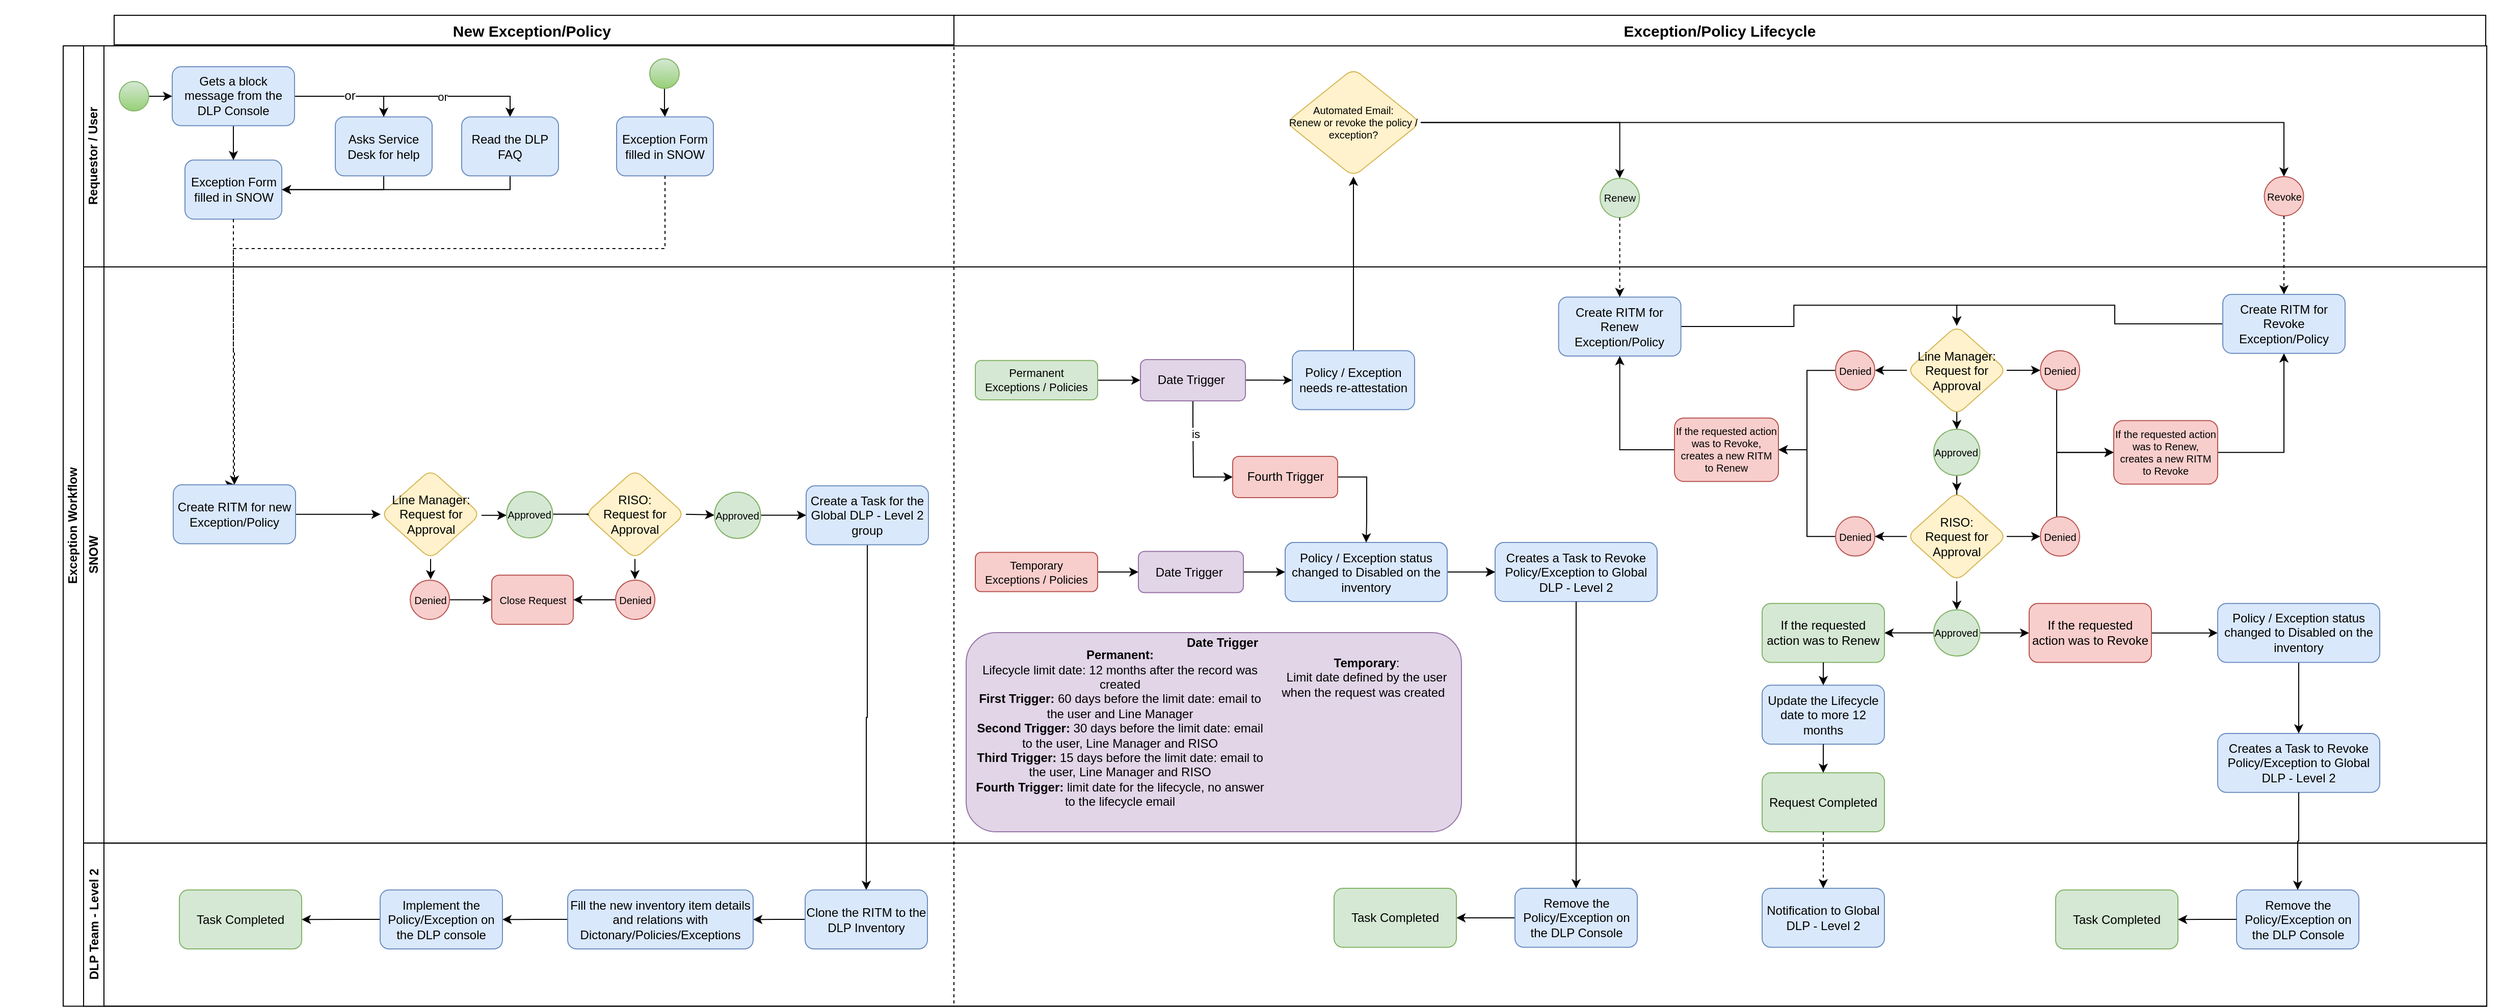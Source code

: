 <mxfile version="14.5.8" type="github">
  <diagram id="prtHgNgQTEPvFCAcTncT" name="Page-1">
    <mxGraphModel dx="2480" dy="1714" grid="0" gridSize="10" guides="1" tooltips="1" connect="1" arrows="1" fold="1" page="0" pageScale="1" pageWidth="827" pageHeight="1169" background="#ffffff" math="0" shadow="0">
      <root>
        <mxCell id="0" />
        <mxCell id="1" parent="0" />
        <mxCell id="IFuyZPGNjVIuvtVVakYO-32" value="" style="group" parent="1" vertex="1" connectable="0">
          <mxGeometry x="90" y="-36" width="2452" height="898.129" as="geometry" />
        </mxCell>
        <mxCell id="IFuyZPGNjVIuvtVVakYO-29" value="" style="group" parent="IFuyZPGNjVIuvtVVakYO-32" vertex="1" connectable="0">
          <mxGeometry x="64" y="24" width="2388" height="874.129" as="geometry" />
        </mxCell>
        <mxCell id="dNxyNK7c78bLwvsdeMH5-19" value="Exception Workflow" style="swimlane;html=1;childLayout=stackLayout;resizeParent=1;resizeParentMax=0;horizontal=0;startSize=20;horizontalStack=0;" parent="IFuyZPGNjVIuvtVVakYO-29" vertex="1">
          <mxGeometry x="-2" y="20.996" width="2378" height="942.772" as="geometry" />
        </mxCell>
        <mxCell id="odL_kuYQyDZu3IrtF_Gq-5" style="edgeStyle=orthogonalEdgeStyle;rounded=0;orthogonalLoop=1;jettySize=auto;html=1;entryX=0.5;entryY=0;entryDx=0;entryDy=0;" edge="1" parent="dNxyNK7c78bLwvsdeMH5-19" source="IFuyZPGNjVIuvtVVakYO-25" target="IFuyZPGNjVIuvtVVakYO-23">
          <mxGeometry relative="1" as="geometry">
            <mxPoint x="788" y="450.2" as="targetPoint" />
          </mxGeometry>
        </mxCell>
        <mxCell id="dNxyNK7c78bLwvsdeMH5-20" value="Requestor / User" style="swimlane;html=1;startSize=20;horizontal=0;" parent="dNxyNK7c78bLwvsdeMH5-19" vertex="1">
          <mxGeometry x="20" width="2358" height="217" as="geometry" />
        </mxCell>
        <mxCell id="dNxyNK7c78bLwvsdeMH5-24" value="Exception Form filled in SNOW" style="rounded=1;whiteSpace=wrap;html=1;fontFamily=Helvetica;fontSize=12;align=center;fillColor=#dae8fc;strokeColor=#6c8ebf;" parent="dNxyNK7c78bLwvsdeMH5-20" vertex="1">
          <mxGeometry x="99.5" y="112.191" width="95" height="57.903" as="geometry" />
        </mxCell>
        <mxCell id="odL_kuYQyDZu3IrtF_Gq-37" style="edgeStyle=orthogonalEdgeStyle;rounded=0;orthogonalLoop=1;jettySize=auto;html=1;entryX=0.5;entryY=0;entryDx=0;entryDy=0;" edge="1" parent="dNxyNK7c78bLwvsdeMH5-20" source="IFuyZPGNjVIuvtVVakYO-40" target="IFuyZPGNjVIuvtVVakYO-42">
          <mxGeometry relative="1" as="geometry" />
        </mxCell>
        <mxCell id="odL_kuYQyDZu3IrtF_Gq-38" style="edgeStyle=orthogonalEdgeStyle;rounded=0;orthogonalLoop=1;jettySize=auto;html=1;entryX=0.5;entryY=0;entryDx=0;entryDy=0;" edge="1" parent="dNxyNK7c78bLwvsdeMH5-20" source="IFuyZPGNjVIuvtVVakYO-40" target="IFuyZPGNjVIuvtVVakYO-43">
          <mxGeometry relative="1" as="geometry" />
        </mxCell>
        <mxCell id="IFuyZPGNjVIuvtVVakYO-40" value="Automated Email:&lt;br&gt;Renew or revoke the policy / exception?" style="rhombus;&#xa;rounded=1;whiteSpace=wrap;html=1;fontSize=10;fillColor=#fff2cc;strokeColor=#d6b656;rounded=1;" parent="dNxyNK7c78bLwvsdeMH5-20" vertex="1">
          <mxGeometry x="1180" y="22.196" width="132" height="106.156" as="geometry" />
        </mxCell>
        <mxCell id="IFuyZPGNjVIuvtVVakYO-42" value="Renew" style="ellipse;whiteSpace=wrap;html=1;aspect=fixed;rounded=1;fontSize=10;fillColor=#d5e8d4;strokeColor=#82b366;" parent="dNxyNK7c78bLwvsdeMH5-20" vertex="1">
          <mxGeometry x="1488" y="130.003" width="38.602" height="38.602" as="geometry" />
        </mxCell>
        <mxCell id="IFuyZPGNjVIuvtVVakYO-43" value="Revoke" style="ellipse;whiteSpace=wrap;html=1;aspect=fixed;rounded=1;fontSize=10;fillColor=#f8cecc;strokeColor=#b85450;" parent="dNxyNK7c78bLwvsdeMH5-20" vertex="1">
          <mxGeometry x="2139.7" y="128.353" width="38.602" height="38.602" as="geometry" />
        </mxCell>
        <mxCell id="IFuyZPGNjVIuvtVVakYO-157" style="edgeStyle=orthogonalEdgeStyle;rounded=0;orthogonalLoop=1;jettySize=auto;html=1;entryX=0.5;entryY=0;entryDx=0;entryDy=0;fontSize=10;" parent="dNxyNK7c78bLwvsdeMH5-20" source="IFuyZPGNjVIuvtVVakYO-155" target="dNxyNK7c78bLwvsdeMH5-24" edge="1">
          <mxGeometry relative="1" as="geometry" />
        </mxCell>
        <mxCell id="IFuyZPGNjVIuvtVVakYO-158" value="&lt;font style=&quot;font-size: 12px&quot;&gt;or&lt;/font&gt;" style="edgeStyle=orthogonalEdgeStyle;rounded=0;orthogonalLoop=1;jettySize=auto;html=1;entryX=0.5;entryY=0;entryDx=0;entryDy=0;fontSize=10;" parent="dNxyNK7c78bLwvsdeMH5-20" source="IFuyZPGNjVIuvtVVakYO-155" target="IFuyZPGNjVIuvtVVakYO-156" edge="1">
          <mxGeometry relative="1" as="geometry" />
        </mxCell>
        <mxCell id="IFuyZPGNjVIuvtVVakYO-155" value="&lt;font style=&quot;font-size: 12px&quot;&gt;Gets a block message from the DLP Console&lt;/font&gt;" style="rounded=1;whiteSpace=wrap;html=1;fontSize=10;fillColor=#dae8fc;strokeColor=#6c8ebf;" parent="dNxyNK7c78bLwvsdeMH5-20" vertex="1">
          <mxGeometry x="87" y="20.511" width="120" height="57.903" as="geometry" />
        </mxCell>
        <mxCell id="IFuyZPGNjVIuvtVVakYO-159" style="edgeStyle=orthogonalEdgeStyle;rounded=0;orthogonalLoop=1;jettySize=auto;html=1;entryX=1;entryY=0.5;entryDx=0;entryDy=0;fontSize=10;" parent="dNxyNK7c78bLwvsdeMH5-20" source="IFuyZPGNjVIuvtVVakYO-156" target="dNxyNK7c78bLwvsdeMH5-24" edge="1">
          <mxGeometry relative="1" as="geometry">
            <Array as="points">
              <mxPoint x="295" y="141.143" />
            </Array>
          </mxGeometry>
        </mxCell>
        <mxCell id="odL_kuYQyDZu3IrtF_Gq-21" style="edgeStyle=orthogonalEdgeStyle;rounded=0;orthogonalLoop=1;jettySize=auto;html=1;entryX=0.5;entryY=0;entryDx=0;entryDy=0;" edge="1" parent="dNxyNK7c78bLwvsdeMH5-20" source="IFuyZPGNjVIuvtVVakYO-156" target="odL_kuYQyDZu3IrtF_Gq-16">
          <mxGeometry relative="1" as="geometry">
            <Array as="points">
              <mxPoint x="295" y="49.463" />
              <mxPoint x="419" y="49.463" />
            </Array>
          </mxGeometry>
        </mxCell>
        <mxCell id="odL_kuYQyDZu3IrtF_Gq-22" value="or" style="edgeLabel;html=1;align=center;verticalAlign=middle;resizable=0;points=[];" vertex="1" connectable="0" parent="odL_kuYQyDZu3IrtF_Gq-21">
          <mxGeometry x="-0.264" y="-2" relative="1" as="geometry">
            <mxPoint x="17.28" y="-2" as="offset" />
          </mxGeometry>
        </mxCell>
        <mxCell id="IFuyZPGNjVIuvtVVakYO-156" value="Asks Service Desk for help" style="rounded=1;whiteSpace=wrap;html=1;fontFamily=Helvetica;fontSize=12;align=center;fillColor=#dae8fc;strokeColor=#6c8ebf;" parent="dNxyNK7c78bLwvsdeMH5-20" vertex="1">
          <mxGeometry x="247" y="69.729" width="95" height="57.903" as="geometry" />
        </mxCell>
        <mxCell id="IFuyZPGNjVIuvtVVakYO-162" style="edgeStyle=orthogonalEdgeStyle;rounded=0;orthogonalLoop=1;jettySize=auto;html=1;entryX=0;entryY=0.5;entryDx=0;entryDy=0;fontSize=10;" parent="dNxyNK7c78bLwvsdeMH5-20" source="IFuyZPGNjVIuvtVVakYO-161" target="IFuyZPGNjVIuvtVVakYO-155" edge="1">
          <mxGeometry relative="1" as="geometry" />
        </mxCell>
        <mxCell id="IFuyZPGNjVIuvtVVakYO-161" value="" style="ellipse;whiteSpace=wrap;html=1;aspect=fixed;rounded=1;fontSize=10;fillColor=#d5e8d4;strokeColor=#82b366;gradientColor=#97d077;" parent="dNxyNK7c78bLwvsdeMH5-20" vertex="1">
          <mxGeometry x="35" y="34.987" width="28.952" height="28.952" as="geometry" />
        </mxCell>
        <mxCell id="IFuyZPGNjVIuvtVVakYO-165" style="edgeStyle=orthogonalEdgeStyle;rounded=0;orthogonalLoop=1;jettySize=auto;html=1;entryX=0.5;entryY=0;entryDx=0;entryDy=0;fontSize=10;" parent="dNxyNK7c78bLwvsdeMH5-20" source="IFuyZPGNjVIuvtVVakYO-163" target="IFuyZPGNjVIuvtVVakYO-164" edge="1">
          <mxGeometry relative="1" as="geometry" />
        </mxCell>
        <mxCell id="IFuyZPGNjVIuvtVVakYO-163" value="" style="ellipse;whiteSpace=wrap;html=1;aspect=fixed;rounded=1;fontSize=10;fillColor=#d5e8d4;strokeColor=#82b366;gradientColor=#97d077;" parent="dNxyNK7c78bLwvsdeMH5-20" vertex="1">
          <mxGeometry x="555.5" y="12.79" width="28.952" height="28.952" as="geometry" />
        </mxCell>
        <mxCell id="IFuyZPGNjVIuvtVVakYO-164" value="Exception Form filled in SNOW" style="rounded=1;whiteSpace=wrap;html=1;fontFamily=Helvetica;fontSize=12;align=center;fillColor=#dae8fc;strokeColor=#6c8ebf;" parent="dNxyNK7c78bLwvsdeMH5-20" vertex="1">
          <mxGeometry x="523" y="69.729" width="95" height="57.903" as="geometry" />
        </mxCell>
        <mxCell id="odL_kuYQyDZu3IrtF_Gq-23" style="edgeStyle=orthogonalEdgeStyle;rounded=0;orthogonalLoop=1;jettySize=auto;html=1;entryX=1;entryY=0.5;entryDx=0;entryDy=0;" edge="1" parent="dNxyNK7c78bLwvsdeMH5-20" source="odL_kuYQyDZu3IrtF_Gq-16" target="dNxyNK7c78bLwvsdeMH5-24">
          <mxGeometry relative="1" as="geometry">
            <Array as="points">
              <mxPoint x="419" y="141.143" />
            </Array>
          </mxGeometry>
        </mxCell>
        <mxCell id="odL_kuYQyDZu3IrtF_Gq-16" value="Read the DLP FAQ" style="rounded=1;whiteSpace=wrap;html=1;fontFamily=Helvetica;fontSize=12;align=center;fillColor=#dae8fc;strokeColor=#6c8ebf;" vertex="1" parent="dNxyNK7c78bLwvsdeMH5-20">
          <mxGeometry x="371" y="69.729" width="95" height="57.903" as="geometry" />
        </mxCell>
        <mxCell id="odL_kuYQyDZu3IrtF_Gq-7" style="edgeStyle=orthogonalEdgeStyle;rounded=0;orthogonalLoop=1;jettySize=auto;html=1;entryX=0.5;entryY=0;entryDx=0;entryDy=0;dashed=1;" edge="1" parent="dNxyNK7c78bLwvsdeMH5-19" source="dNxyNK7c78bLwvsdeMH5-24" target="odL_kuYQyDZu3IrtF_Gq-6">
          <mxGeometry relative="1" as="geometry" />
        </mxCell>
        <mxCell id="odL_kuYQyDZu3IrtF_Gq-24" style="edgeStyle=orthogonalEdgeStyle;rounded=0;orthogonalLoop=1;jettySize=auto;html=1;entryX=0.5;entryY=0;entryDx=0;entryDy=0;dashed=1;" edge="1" parent="dNxyNK7c78bLwvsdeMH5-19" source="IFuyZPGNjVIuvtVVakYO-164" target="odL_kuYQyDZu3IrtF_Gq-6">
          <mxGeometry relative="1" as="geometry">
            <Array as="points">
              <mxPoint x="591" y="199" />
              <mxPoint x="167" y="199" />
              <mxPoint x="167" y="431" />
            </Array>
          </mxGeometry>
        </mxCell>
        <mxCell id="odL_kuYQyDZu3IrtF_Gq-36" style="edgeStyle=orthogonalEdgeStyle;rounded=0;orthogonalLoop=1;jettySize=auto;html=1;" edge="1" parent="dNxyNK7c78bLwvsdeMH5-19" source="IFuyZPGNjVIuvtVVakYO-37" target="IFuyZPGNjVIuvtVVakYO-40">
          <mxGeometry relative="1" as="geometry">
            <mxPoint x="1266" y="138.003" as="targetPoint" />
          </mxGeometry>
        </mxCell>
        <mxCell id="odL_kuYQyDZu3IrtF_Gq-81" style="edgeStyle=orthogonalEdgeStyle;rounded=0;orthogonalLoop=1;jettySize=auto;html=1;entryX=0.5;entryY=0;entryDx=0;entryDy=0;dashed=1;" edge="1" parent="dNxyNK7c78bLwvsdeMH5-19" source="IFuyZPGNjVIuvtVVakYO-43" target="odL_kuYQyDZu3IrtF_Gq-67">
          <mxGeometry relative="1" as="geometry" />
        </mxCell>
        <mxCell id="dNxyNK7c78bLwvsdeMH5-21" value="SNOW" style="swimlane;html=1;startSize=20;horizontal=0;" parent="dNxyNK7c78bLwvsdeMH5-19" vertex="1">
          <mxGeometry x="20" y="217" width="2358" height="565.64" as="geometry" />
        </mxCell>
        <mxCell id="IFuyZPGNjVIuvtVVakYO-18" style="edgeStyle=orthogonalEdgeStyle;rounded=0;orthogonalLoop=1;jettySize=auto;html=1;entryX=0;entryY=0.5;entryDx=0;entryDy=0;fontSize=10;" parent="dNxyNK7c78bLwvsdeMH5-21" target="IFuyZPGNjVIuvtVVakYO-5" edge="1">
          <mxGeometry relative="1" as="geometry">
            <mxPoint x="390.437" y="243.865" as="sourcePoint" />
          </mxGeometry>
        </mxCell>
        <mxCell id="odL_kuYQyDZu3IrtF_Gq-11" style="edgeStyle=orthogonalEdgeStyle;rounded=0;orthogonalLoop=1;jettySize=auto;html=1;entryX=0.5;entryY=0;entryDx=0;entryDy=0;" edge="1" parent="dNxyNK7c78bLwvsdeMH5-21" source="IFuyZPGNjVIuvtVVakYO-2" target="IFuyZPGNjVIuvtVVakYO-11">
          <mxGeometry relative="1" as="geometry" />
        </mxCell>
        <mxCell id="IFuyZPGNjVIuvtVVakYO-2" value="&lt;font style=&quot;font-size: 12px&quot;&gt;Line Manager:&lt;br&gt;Request for Approval&lt;/font&gt;" style="rhombus;rounded=1;whiteSpace=wrap;html=1;fontFamily=Helvetica;fontSize=12;align=center;fillColor=#fff2cc;strokeColor=#d6b656;" parent="dNxyNK7c78bLwvsdeMH5-21" vertex="1">
          <mxGeometry x="291.5" y="198.933" width="98" height="87.82" as="geometry" />
        </mxCell>
        <mxCell id="IFuyZPGNjVIuvtVVakYO-13" style="edgeStyle=orthogonalEdgeStyle;rounded=0;orthogonalLoop=1;jettySize=auto;html=1;entryX=0;entryY=0.5;entryDx=0;entryDy=0;fontSize=10;" parent="dNxyNK7c78bLwvsdeMH5-21" source="IFuyZPGNjVIuvtVVakYO-5" edge="1">
          <mxGeometry relative="1" as="geometry">
            <mxPoint x="493" y="242.843" as="targetPoint" />
            <Array as="points">
              <mxPoint x="518" y="243.808" />
            </Array>
          </mxGeometry>
        </mxCell>
        <mxCell id="IFuyZPGNjVIuvtVVakYO-5" value="Approved" style="ellipse;whiteSpace=wrap;html=1;aspect=fixed;fillColor=#d5e8d4;strokeColor=#82b366;fontSize=10;" parent="dNxyNK7c78bLwvsdeMH5-21" vertex="1">
          <mxGeometry x="415" y="220.646" width="45.358" height="45.358" as="geometry" />
        </mxCell>
        <mxCell id="odL_kuYQyDZu3IrtF_Gq-12" style="edgeStyle=orthogonalEdgeStyle;rounded=0;orthogonalLoop=1;jettySize=auto;html=1;entryX=0;entryY=0.5;entryDx=0;entryDy=0;" edge="1" parent="dNxyNK7c78bLwvsdeMH5-21" source="IFuyZPGNjVIuvtVVakYO-11" target="IFuyZPGNjVIuvtVVakYO-20">
          <mxGeometry relative="1" as="geometry" />
        </mxCell>
        <mxCell id="IFuyZPGNjVIuvtVVakYO-11" value="Denied" style="ellipse;whiteSpace=wrap;html=1;aspect=fixed;rounded=1;fontSize=10;fillColor=#f8cecc;strokeColor=#b85450;" parent="dNxyNK7c78bLwvsdeMH5-21" vertex="1">
          <mxGeometry x="320.5" y="307.502" width="38.602" height="38.602" as="geometry" />
        </mxCell>
        <mxCell id="IFuyZPGNjVIuvtVVakYO-20" value="Close Request" style="rounded=1;whiteSpace=wrap;html=1;fontSize=10;fillColor=#f8cecc;strokeColor=#b85450;" parent="dNxyNK7c78bLwvsdeMH5-21" vertex="1">
          <mxGeometry x="400.5" y="302.676" width="80" height="48.253" as="geometry" />
        </mxCell>
        <mxCell id="IFuyZPGNjVIuvtVVakYO-25" value="Create a Task for the Global DLP - Level 2 group" style="rounded=1;whiteSpace=wrap;html=1;fontSize=12;fillColor=#dae8fc;strokeColor=#6c8ebf;" parent="dNxyNK7c78bLwvsdeMH5-21" vertex="1">
          <mxGeometry x="709" y="214.856" width="120" height="57.903" as="geometry" />
        </mxCell>
        <mxCell id="odL_kuYQyDZu3IrtF_Gq-40" style="edgeStyle=orthogonalEdgeStyle;rounded=0;orthogonalLoop=1;jettySize=auto;html=1;entryX=0;entryY=0.5;entryDx=0;entryDy=0;" edge="1" parent="dNxyNK7c78bLwvsdeMH5-21" source="IFuyZPGNjVIuvtVVakYO-33" target="odL_kuYQyDZu3IrtF_Gq-39">
          <mxGeometry relative="1" as="geometry" />
        </mxCell>
        <mxCell id="IFuyZPGNjVIuvtVVakYO-33" value="Temporary &lt;br&gt;Exceptions / Policies" style="rounded=1;whiteSpace=wrap;html=1;fontSize=11;fillColor=#f8cecc;strokeColor=#b85450;" parent="dNxyNK7c78bLwvsdeMH5-21" vertex="1">
          <mxGeometry x="875" y="280.215" width="120" height="38.602" as="geometry" />
        </mxCell>
        <mxCell id="odL_kuYQyDZu3IrtF_Gq-34" style="edgeStyle=orthogonalEdgeStyle;rounded=0;orthogonalLoop=1;jettySize=auto;html=1;entryX=0;entryY=0.5;entryDx=0;entryDy=0;" edge="1" parent="dNxyNK7c78bLwvsdeMH5-21" source="IFuyZPGNjVIuvtVVakYO-34" target="odL_kuYQyDZu3IrtF_Gq-33">
          <mxGeometry relative="1" as="geometry" />
        </mxCell>
        <mxCell id="IFuyZPGNjVIuvtVVakYO-34" value="Permanent &lt;br&gt;Exceptions / Policies" style="rounded=1;whiteSpace=wrap;html=1;fontSize=11;fillColor=#d5e8d4;strokeColor=#82b366;" parent="dNxyNK7c78bLwvsdeMH5-21" vertex="1">
          <mxGeometry x="875" y="91.912" width="120" height="38.602" as="geometry" />
        </mxCell>
        <mxCell id="IFuyZPGNjVIuvtVVakYO-37" value="&lt;font style=&quot;font-size: 12px&quot;&gt;Policy / Exception needs re-attestation&lt;/font&gt;" style="rounded=1;whiteSpace=wrap;html=1;fontSize=10;fillColor=#dae8fc;strokeColor=#6c8ebf;" parent="dNxyNK7c78bLwvsdeMH5-21" vertex="1">
          <mxGeometry x="1186" y="82.261" width="120" height="57.903" as="geometry" />
        </mxCell>
        <mxCell id="IFuyZPGNjVIuvtVVakYO-51" value="Creates a Task to Revoke Policy/Exception to Global DLP - Level 2" style="rounded=1;whiteSpace=wrap;html=1;fontSize=12;fillColor=#dae8fc;strokeColor=#6c8ebf;" parent="dNxyNK7c78bLwvsdeMH5-21" vertex="1">
          <mxGeometry x="1385" y="270.565" width="159" height="57.903" as="geometry" />
        </mxCell>
        <mxCell id="odL_kuYQyDZu3IrtF_Gq-3" style="edgeStyle=orthogonalEdgeStyle;rounded=0;orthogonalLoop=1;jettySize=auto;html=1;" edge="1" parent="dNxyNK7c78bLwvsdeMH5-21" target="IFuyZPGNjVIuvtVVakYO-88">
          <mxGeometry relative="1" as="geometry">
            <mxPoint x="591.0" y="242.843" as="sourcePoint" />
          </mxGeometry>
        </mxCell>
        <mxCell id="odL_kuYQyDZu3IrtF_Gq-13" style="edgeStyle=orthogonalEdgeStyle;rounded=0;orthogonalLoop=1;jettySize=auto;html=1;entryX=0.5;entryY=0;entryDx=0;entryDy=0;" edge="1" parent="dNxyNK7c78bLwvsdeMH5-21" source="IFuyZPGNjVIuvtVVakYO-82" target="IFuyZPGNjVIuvtVVakYO-85">
          <mxGeometry relative="1" as="geometry" />
        </mxCell>
        <mxCell id="IFuyZPGNjVIuvtVVakYO-82" value="RISO:&lt;br&gt;Request for Approval" style="rhombus;rounded=1;whiteSpace=wrap;html=1;fontFamily=Helvetica;fontSize=12;align=center;fillColor=#fff2cc;strokeColor=#d6b656;" parent="dNxyNK7c78bLwvsdeMH5-21" vertex="1">
          <mxGeometry x="492" y="198.933" width="98" height="87.82" as="geometry" />
        </mxCell>
        <mxCell id="odL_kuYQyDZu3IrtF_Gq-10" style="edgeStyle=orthogonalEdgeStyle;rounded=0;orthogonalLoop=1;jettySize=auto;html=1;entryX=1;entryY=0.5;entryDx=0;entryDy=0;" edge="1" parent="dNxyNK7c78bLwvsdeMH5-21" source="IFuyZPGNjVIuvtVVakYO-85" target="IFuyZPGNjVIuvtVVakYO-20">
          <mxGeometry relative="1" as="geometry" />
        </mxCell>
        <mxCell id="IFuyZPGNjVIuvtVVakYO-85" value="Denied" style="ellipse;whiteSpace=wrap;html=1;aspect=fixed;rounded=1;fontSize=10;fillColor=#f8cecc;strokeColor=#b85450;" parent="dNxyNK7c78bLwvsdeMH5-21" vertex="1">
          <mxGeometry x="522" y="307.502" width="38.602" height="38.602" as="geometry" />
        </mxCell>
        <mxCell id="odL_kuYQyDZu3IrtF_Gq-4" style="edgeStyle=orthogonalEdgeStyle;rounded=0;orthogonalLoop=1;jettySize=auto;html=1;entryX=0;entryY=0.5;entryDx=0;entryDy=0;" edge="1" parent="dNxyNK7c78bLwvsdeMH5-21" source="IFuyZPGNjVIuvtVVakYO-88" target="IFuyZPGNjVIuvtVVakYO-25">
          <mxGeometry relative="1" as="geometry" />
        </mxCell>
        <mxCell id="IFuyZPGNjVIuvtVVakYO-88" value="Approved" style="ellipse;whiteSpace=wrap;html=1;aspect=fixed;fillColor=#d5e8d4;strokeColor=#82b366;fontSize=10;" parent="dNxyNK7c78bLwvsdeMH5-21" vertex="1">
          <mxGeometry x="619" y="221.129" width="45.358" height="45.358" as="geometry" />
        </mxCell>
        <mxCell id="odL_kuYQyDZu3IrtF_Gq-14" style="edgeStyle=orthogonalEdgeStyle;rounded=0;orthogonalLoop=1;jettySize=auto;html=1;entryX=0;entryY=0.5;entryDx=0;entryDy=0;" edge="1" parent="dNxyNK7c78bLwvsdeMH5-21" source="odL_kuYQyDZu3IrtF_Gq-6" target="IFuyZPGNjVIuvtVVakYO-2">
          <mxGeometry relative="1" as="geometry" />
        </mxCell>
        <mxCell id="odL_kuYQyDZu3IrtF_Gq-6" value="Create RITM for new Exception/Policy" style="rounded=1;whiteSpace=wrap;html=1;fontSize=12;fillColor=#dae8fc;strokeColor=#6c8ebf;" vertex="1" parent="dNxyNK7c78bLwvsdeMH5-21">
          <mxGeometry x="88" y="213.891" width="120" height="57.903" as="geometry" />
        </mxCell>
        <mxCell id="odL_kuYQyDZu3IrtF_Gq-35" style="edgeStyle=orthogonalEdgeStyle;rounded=0;orthogonalLoop=1;jettySize=auto;html=1;entryX=0;entryY=0.5;entryDx=0;entryDy=0;" edge="1" parent="dNxyNK7c78bLwvsdeMH5-21" source="odL_kuYQyDZu3IrtF_Gq-33" target="IFuyZPGNjVIuvtVVakYO-37">
          <mxGeometry relative="1" as="geometry" />
        </mxCell>
        <mxCell id="odL_kuYQyDZu3IrtF_Gq-191" style="edgeStyle=orthogonalEdgeStyle;rounded=0;orthogonalLoop=1;jettySize=auto;html=1;entryX=0;entryY=0.5;entryDx=0;entryDy=0;" edge="1" parent="dNxyNK7c78bLwvsdeMH5-21" source="odL_kuYQyDZu3IrtF_Gq-33" target="odL_kuYQyDZu3IrtF_Gq-190">
          <mxGeometry relative="1" as="geometry">
            <Array as="points">
              <mxPoint x="1089" y="155" />
              <mxPoint x="1089" y="198" />
            </Array>
          </mxGeometry>
        </mxCell>
        <mxCell id="odL_kuYQyDZu3IrtF_Gq-192" value="is" style="edgeLabel;html=1;align=center;verticalAlign=middle;resizable=0;points=[];" vertex="1" connectable="0" parent="odL_kuYQyDZu3IrtF_Gq-191">
          <mxGeometry x="-0.429" y="2" relative="1" as="geometry">
            <mxPoint as="offset" />
          </mxGeometry>
        </mxCell>
        <mxCell id="odL_kuYQyDZu3IrtF_Gq-33" value="Date Trigger&amp;nbsp;" style="rounded=1;whiteSpace=wrap;html=1;fontSize=12;fillColor=#e1d5e7;strokeColor=#9673a6;" vertex="1" parent="dNxyNK7c78bLwvsdeMH5-21">
          <mxGeometry x="1037" y="90.947" width="103" height="40.532" as="geometry" />
        </mxCell>
        <mxCell id="odL_kuYQyDZu3IrtF_Gq-46" style="edgeStyle=orthogonalEdgeStyle;rounded=0;orthogonalLoop=1;jettySize=auto;html=1;" edge="1" parent="dNxyNK7c78bLwvsdeMH5-21" source="odL_kuYQyDZu3IrtF_Gq-39" target="odL_kuYQyDZu3IrtF_Gq-42">
          <mxGeometry relative="1" as="geometry" />
        </mxCell>
        <mxCell id="odL_kuYQyDZu3IrtF_Gq-39" value="Date Trigger&amp;nbsp;" style="rounded=1;whiteSpace=wrap;html=1;fontSize=12;fillColor=#e1d5e7;strokeColor=#9673a6;" vertex="1" parent="dNxyNK7c78bLwvsdeMH5-21">
          <mxGeometry x="1035" y="279.25" width="103" height="40.532" as="geometry" />
        </mxCell>
        <mxCell id="odL_kuYQyDZu3IrtF_Gq-47" style="edgeStyle=orthogonalEdgeStyle;rounded=0;orthogonalLoop=1;jettySize=auto;html=1;" edge="1" parent="dNxyNK7c78bLwvsdeMH5-21" source="odL_kuYQyDZu3IrtF_Gq-42" target="IFuyZPGNjVIuvtVVakYO-51">
          <mxGeometry relative="1" as="geometry" />
        </mxCell>
        <mxCell id="odL_kuYQyDZu3IrtF_Gq-42" value="Policy / Exception status changed to Disabled on the inventory" style="rounded=1;whiteSpace=wrap;html=1;fontSize=12;fillColor=#dae8fc;strokeColor=#6c8ebf;" vertex="1" parent="dNxyNK7c78bLwvsdeMH5-21">
          <mxGeometry x="1179" y="270.565" width="159" height="57.903" as="geometry" />
        </mxCell>
        <mxCell id="odL_kuYQyDZu3IrtF_Gq-132" style="edgeStyle=orthogonalEdgeStyle;rounded=0;orthogonalLoop=1;jettySize=auto;html=1;entryX=0.5;entryY=0;entryDx=0;entryDy=0;" edge="1" parent="dNxyNK7c78bLwvsdeMH5-21" source="odL_kuYQyDZu3IrtF_Gq-54" target="odL_kuYQyDZu3IrtF_Gq-56">
          <mxGeometry relative="1" as="geometry" />
        </mxCell>
        <mxCell id="odL_kuYQyDZu3IrtF_Gq-136" style="edgeStyle=orthogonalEdgeStyle;rounded=0;orthogonalLoop=1;jettySize=auto;html=1;entryX=1;entryY=0.5;entryDx=0;entryDy=0;" edge="1" parent="dNxyNK7c78bLwvsdeMH5-21" source="odL_kuYQyDZu3IrtF_Gq-54" target="odL_kuYQyDZu3IrtF_Gq-64">
          <mxGeometry relative="1" as="geometry" />
        </mxCell>
        <mxCell id="odL_kuYQyDZu3IrtF_Gq-140" style="edgeStyle=orthogonalEdgeStyle;rounded=0;orthogonalLoop=1;jettySize=auto;html=1;entryX=0;entryY=0.5;entryDx=0;entryDy=0;" edge="1" parent="dNxyNK7c78bLwvsdeMH5-21" source="odL_kuYQyDZu3IrtF_Gq-54" target="odL_kuYQyDZu3IrtF_Gq-139">
          <mxGeometry relative="1" as="geometry" />
        </mxCell>
        <mxCell id="odL_kuYQyDZu3IrtF_Gq-54" value="&lt;font style=&quot;font-size: 12px&quot;&gt;Line Manager:&lt;br&gt;Request for Approval&lt;/font&gt;" style="rhombus;rounded=1;whiteSpace=wrap;html=1;fontFamily=Helvetica;fontSize=12;align=center;fillColor=#fff2cc;strokeColor=#d6b656;" vertex="1" parent="dNxyNK7c78bLwvsdeMH5-21">
          <mxGeometry x="1789" y="57.648" width="98" height="87.82" as="geometry" />
        </mxCell>
        <mxCell id="odL_kuYQyDZu3IrtF_Gq-133" style="edgeStyle=orthogonalEdgeStyle;rounded=0;orthogonalLoop=1;jettySize=auto;html=1;" edge="1" parent="dNxyNK7c78bLwvsdeMH5-21" source="odL_kuYQyDZu3IrtF_Gq-56" target="odL_kuYQyDZu3IrtF_Gq-62">
          <mxGeometry relative="1" as="geometry" />
        </mxCell>
        <mxCell id="odL_kuYQyDZu3IrtF_Gq-56" value="Approved" style="ellipse;whiteSpace=wrap;html=1;aspect=fixed;fillColor=#d5e8d4;strokeColor=#82b366;fontSize=10;" vertex="1" parent="dNxyNK7c78bLwvsdeMH5-21">
          <mxGeometry x="1815.32" y="159.392" width="45.358" height="45.358" as="geometry" />
        </mxCell>
        <mxCell id="odL_kuYQyDZu3IrtF_Gq-144" style="edgeStyle=orthogonalEdgeStyle;rounded=0;orthogonalLoop=1;jettySize=auto;html=1;entryX=1;entryY=0.5;entryDx=0;entryDy=0;" edge="1" parent="dNxyNK7c78bLwvsdeMH5-21" source="odL_kuYQyDZu3IrtF_Gq-58" target="odL_kuYQyDZu3IrtF_Gq-142">
          <mxGeometry relative="1" as="geometry" />
        </mxCell>
        <mxCell id="odL_kuYQyDZu3IrtF_Gq-58" value="Denied" style="ellipse;whiteSpace=wrap;html=1;aspect=fixed;rounded=1;fontSize=10;fillColor=#f8cecc;strokeColor=#b85450;" vertex="1" parent="dNxyNK7c78bLwvsdeMH5-21">
          <mxGeometry x="1719" y="245.287" width="38.602" height="38.602" as="geometry" />
        </mxCell>
        <mxCell id="odL_kuYQyDZu3IrtF_Gq-135" style="edgeStyle=orthogonalEdgeStyle;rounded=0;orthogonalLoop=1;jettySize=auto;html=1;entryX=0.5;entryY=0;entryDx=0;entryDy=0;" edge="1" parent="dNxyNK7c78bLwvsdeMH5-21" source="odL_kuYQyDZu3IrtF_Gq-62" target="odL_kuYQyDZu3IrtF_Gq-65">
          <mxGeometry relative="1" as="geometry" />
        </mxCell>
        <mxCell id="odL_kuYQyDZu3IrtF_Gq-137" style="edgeStyle=orthogonalEdgeStyle;rounded=0;orthogonalLoop=1;jettySize=auto;html=1;entryX=1;entryY=0.5;entryDx=0;entryDy=0;" edge="1" parent="dNxyNK7c78bLwvsdeMH5-21" source="odL_kuYQyDZu3IrtF_Gq-62" target="odL_kuYQyDZu3IrtF_Gq-58">
          <mxGeometry relative="1" as="geometry" />
        </mxCell>
        <mxCell id="odL_kuYQyDZu3IrtF_Gq-141" style="edgeStyle=orthogonalEdgeStyle;rounded=0;orthogonalLoop=1;jettySize=auto;html=1;entryX=0;entryY=0.5;entryDx=0;entryDy=0;" edge="1" parent="dNxyNK7c78bLwvsdeMH5-21" source="odL_kuYQyDZu3IrtF_Gq-62" target="odL_kuYQyDZu3IrtF_Gq-138">
          <mxGeometry relative="1" as="geometry" />
        </mxCell>
        <mxCell id="odL_kuYQyDZu3IrtF_Gq-62" value="RISO:&lt;br&gt;Request for Approval" style="rhombus;rounded=1;whiteSpace=wrap;html=1;fontFamily=Helvetica;fontSize=12;align=center;fillColor=#fff2cc;strokeColor=#d6b656;" vertex="1" parent="dNxyNK7c78bLwvsdeMH5-21">
          <mxGeometry x="1789" y="220.678" width="98" height="87.82" as="geometry" />
        </mxCell>
        <mxCell id="odL_kuYQyDZu3IrtF_Gq-145" style="edgeStyle=orthogonalEdgeStyle;rounded=0;orthogonalLoop=1;jettySize=auto;html=1;entryX=1;entryY=0.5;entryDx=0;entryDy=0;" edge="1" parent="dNxyNK7c78bLwvsdeMH5-21" source="odL_kuYQyDZu3IrtF_Gq-64" target="odL_kuYQyDZu3IrtF_Gq-142">
          <mxGeometry relative="1" as="geometry" />
        </mxCell>
        <mxCell id="odL_kuYQyDZu3IrtF_Gq-64" value="Denied" style="ellipse;whiteSpace=wrap;html=1;aspect=fixed;rounded=1;fontSize=10;fillColor=#f8cecc;strokeColor=#b85450;" vertex="1" parent="dNxyNK7c78bLwvsdeMH5-21">
          <mxGeometry x="1719" y="82.257" width="38.602" height="38.602" as="geometry" />
        </mxCell>
        <mxCell id="odL_kuYQyDZu3IrtF_Gq-131" style="edgeStyle=orthogonalEdgeStyle;rounded=0;orthogonalLoop=1;jettySize=auto;html=1;entryX=0.5;entryY=0;entryDx=0;entryDy=0;" edge="1" parent="dNxyNK7c78bLwvsdeMH5-21" source="odL_kuYQyDZu3IrtF_Gq-67" target="odL_kuYQyDZu3IrtF_Gq-54">
          <mxGeometry relative="1" as="geometry" />
        </mxCell>
        <mxCell id="odL_kuYQyDZu3IrtF_Gq-67" value="Create RITM for Revoke Exception/Policy" style="rounded=1;whiteSpace=wrap;html=1;fontSize=12;fillColor=#dae8fc;strokeColor=#6c8ebf;" vertex="1" parent="dNxyNK7c78bLwvsdeMH5-21">
          <mxGeometry x="2099" y="26.949" width="120" height="57.903" as="geometry" />
        </mxCell>
        <mxCell id="odL_kuYQyDZu3IrtF_Gq-130" style="edgeStyle=orthogonalEdgeStyle;rounded=0;orthogonalLoop=1;jettySize=auto;html=1;entryX=0.5;entryY=0;entryDx=0;entryDy=0;" edge="1" parent="dNxyNK7c78bLwvsdeMH5-21" source="odL_kuYQyDZu3IrtF_Gq-79" target="odL_kuYQyDZu3IrtF_Gq-54">
          <mxGeometry relative="1" as="geometry" />
        </mxCell>
        <mxCell id="odL_kuYQyDZu3IrtF_Gq-79" value="Create RITM for Renew Exception/Policy" style="rounded=1;whiteSpace=wrap;html=1;fontSize=12;fillColor=#dae8fc;strokeColor=#6c8ebf;" vertex="1" parent="dNxyNK7c78bLwvsdeMH5-21">
          <mxGeometry x="1447.3" y="29.639" width="120" height="57.903" as="geometry" />
        </mxCell>
        <mxCell id="odL_kuYQyDZu3IrtF_Gq-167" style="edgeStyle=orthogonalEdgeStyle;rounded=0;orthogonalLoop=1;jettySize=auto;html=1;entryX=1;entryY=0.5;entryDx=0;entryDy=0;" edge="1" parent="dNxyNK7c78bLwvsdeMH5-21" source="odL_kuYQyDZu3IrtF_Gq-65" target="odL_kuYQyDZu3IrtF_Gq-154">
          <mxGeometry relative="1" as="geometry" />
        </mxCell>
        <mxCell id="odL_kuYQyDZu3IrtF_Gq-169" style="edgeStyle=orthogonalEdgeStyle;rounded=0;orthogonalLoop=1;jettySize=auto;html=1;entryX=0;entryY=0.5;entryDx=0;entryDy=0;" edge="1" parent="dNxyNK7c78bLwvsdeMH5-21" source="odL_kuYQyDZu3IrtF_Gq-65" target="odL_kuYQyDZu3IrtF_Gq-156">
          <mxGeometry relative="1" as="geometry" />
        </mxCell>
        <mxCell id="odL_kuYQyDZu3IrtF_Gq-65" value="Approved" style="ellipse;whiteSpace=wrap;html=1;aspect=fixed;fillColor=#d5e8d4;strokeColor=#82b366;fontSize=10;" vertex="1" parent="dNxyNK7c78bLwvsdeMH5-21">
          <mxGeometry x="1815.32" y="336.644" width="45.358" height="45.358" as="geometry" />
        </mxCell>
        <mxCell id="odL_kuYQyDZu3IrtF_Gq-151" style="edgeStyle=orthogonalEdgeStyle;rounded=0;orthogonalLoop=1;jettySize=auto;html=1;entryX=0;entryY=0.5;entryDx=0;entryDy=0;" edge="1" parent="dNxyNK7c78bLwvsdeMH5-21" source="odL_kuYQyDZu3IrtF_Gq-138" target="odL_kuYQyDZu3IrtF_Gq-147">
          <mxGeometry relative="1" as="geometry">
            <Array as="points">
              <mxPoint x="1936" y="182" />
            </Array>
          </mxGeometry>
        </mxCell>
        <mxCell id="odL_kuYQyDZu3IrtF_Gq-138" value="Denied" style="ellipse;whiteSpace=wrap;html=1;aspect=fixed;rounded=1;fontSize=10;fillColor=#f8cecc;strokeColor=#b85450;" vertex="1" parent="dNxyNK7c78bLwvsdeMH5-21">
          <mxGeometry x="1920" y="245.287" width="38.602" height="38.602" as="geometry" />
        </mxCell>
        <mxCell id="odL_kuYQyDZu3IrtF_Gq-152" style="edgeStyle=orthogonalEdgeStyle;rounded=0;orthogonalLoop=1;jettySize=auto;html=1;entryX=0;entryY=0.5;entryDx=0;entryDy=0;" edge="1" parent="dNxyNK7c78bLwvsdeMH5-21" source="odL_kuYQyDZu3IrtF_Gq-139" target="odL_kuYQyDZu3IrtF_Gq-147">
          <mxGeometry relative="1" as="geometry">
            <Array as="points">
              <mxPoint x="1936" y="182" />
            </Array>
          </mxGeometry>
        </mxCell>
        <mxCell id="odL_kuYQyDZu3IrtF_Gq-139" value="Denied" style="ellipse;whiteSpace=wrap;html=1;aspect=fixed;rounded=1;fontSize=10;fillColor=#f8cecc;strokeColor=#b85450;" vertex="1" parent="dNxyNK7c78bLwvsdeMH5-21">
          <mxGeometry x="1920" y="82.257" width="38.602" height="38.602" as="geometry" />
        </mxCell>
        <mxCell id="odL_kuYQyDZu3IrtF_Gq-146" style="edgeStyle=orthogonalEdgeStyle;rounded=0;orthogonalLoop=1;jettySize=auto;html=1;entryX=0.5;entryY=1;entryDx=0;entryDy=0;" edge="1" parent="dNxyNK7c78bLwvsdeMH5-21" source="odL_kuYQyDZu3IrtF_Gq-142" target="odL_kuYQyDZu3IrtF_Gq-79">
          <mxGeometry relative="1" as="geometry">
            <Array as="points">
              <mxPoint x="1507" y="180" />
            </Array>
          </mxGeometry>
        </mxCell>
        <mxCell id="odL_kuYQyDZu3IrtF_Gq-142" value="If the requested action was to Revoke, creates a new RITM to Renew" style="rounded=1;whiteSpace=wrap;html=1;fontSize=10;fillColor=#f8cecc;strokeColor=#b85450;" vertex="1" parent="dNxyNK7c78bLwvsdeMH5-21">
          <mxGeometry x="1561" y="148.32" width="102" height="62.36" as="geometry" />
        </mxCell>
        <mxCell id="odL_kuYQyDZu3IrtF_Gq-153" style="edgeStyle=orthogonalEdgeStyle;rounded=0;orthogonalLoop=1;jettySize=auto;html=1;entryX=0.5;entryY=1;entryDx=0;entryDy=0;" edge="1" parent="dNxyNK7c78bLwvsdeMH5-21" source="odL_kuYQyDZu3IrtF_Gq-147" target="odL_kuYQyDZu3IrtF_Gq-67">
          <mxGeometry relative="1" as="geometry" />
        </mxCell>
        <mxCell id="odL_kuYQyDZu3IrtF_Gq-147" value="If the requested action was to Renew, creates a new RITM to Revoke" style="rounded=1;whiteSpace=wrap;html=1;fontSize=10;fillColor=#f8cecc;strokeColor=#b85450;" vertex="1" parent="dNxyNK7c78bLwvsdeMH5-21">
          <mxGeometry x="1992" y="150.89" width="102" height="62.36" as="geometry" />
        </mxCell>
        <mxCell id="odL_kuYQyDZu3IrtF_Gq-154" value="If the requested action was to Renew" style="rounded=1;whiteSpace=wrap;html=1;fontSize=12;fillColor=#d5e8d4;strokeColor=#82b366;" vertex="1" parent="dNxyNK7c78bLwvsdeMH5-21">
          <mxGeometry x="1647" y="330.369" width="120" height="57.903" as="geometry" />
        </mxCell>
        <mxCell id="odL_kuYQyDZu3IrtF_Gq-175" style="edgeStyle=orthogonalEdgeStyle;rounded=0;orthogonalLoop=1;jettySize=auto;html=1;" edge="1" parent="dNxyNK7c78bLwvsdeMH5-21" source="odL_kuYQyDZu3IrtF_Gq-156" target="odL_kuYQyDZu3IrtF_Gq-174">
          <mxGeometry relative="1" as="geometry" />
        </mxCell>
        <mxCell id="odL_kuYQyDZu3IrtF_Gq-156" value="If the requested action was to Revoke" style="rounded=1;whiteSpace=wrap;html=1;fontSize=12;fillColor=#f8cecc;strokeColor=#b85450;" vertex="1" parent="dNxyNK7c78bLwvsdeMH5-21">
          <mxGeometry x="1909" y="330.369" width="120" height="57.903" as="geometry" />
        </mxCell>
        <mxCell id="odL_kuYQyDZu3IrtF_Gq-160" value="Update the Lifecycle date to more 12 months" style="rounded=1;whiteSpace=wrap;html=1;fontSize=12;fillColor=#dae8fc;strokeColor=#6c8ebf;" vertex="1" parent="dNxyNK7c78bLwvsdeMH5-21">
          <mxGeometry x="1647" y="410.639" width="120" height="57.903" as="geometry" />
        </mxCell>
        <mxCell id="odL_kuYQyDZu3IrtF_Gq-168" style="edgeStyle=orthogonalEdgeStyle;rounded=0;orthogonalLoop=1;jettySize=auto;html=1;entryX=0.5;entryY=0;entryDx=0;entryDy=0;" edge="1" parent="dNxyNK7c78bLwvsdeMH5-21" source="odL_kuYQyDZu3IrtF_Gq-154" target="odL_kuYQyDZu3IrtF_Gq-160">
          <mxGeometry relative="1" as="geometry" />
        </mxCell>
        <mxCell id="odL_kuYQyDZu3IrtF_Gq-162" value="Request Completed" style="rounded=1;whiteSpace=wrap;html=1;fontSize=12;fillColor=#d5e8d4;strokeColor=#82b366;" vertex="1" parent="dNxyNK7c78bLwvsdeMH5-21">
          <mxGeometry x="1647" y="496.643" width="120" height="57.903" as="geometry" />
        </mxCell>
        <mxCell id="odL_kuYQyDZu3IrtF_Gq-163" style="edgeStyle=orthogonalEdgeStyle;rounded=0;orthogonalLoop=1;jettySize=auto;html=1;entryX=0.5;entryY=0;entryDx=0;entryDy=0;" edge="1" parent="dNxyNK7c78bLwvsdeMH5-21" source="odL_kuYQyDZu3IrtF_Gq-160" target="odL_kuYQyDZu3IrtF_Gq-162">
          <mxGeometry relative="1" as="geometry" />
        </mxCell>
        <mxCell id="odL_kuYQyDZu3IrtF_Gq-170" style="edgeStyle=orthogonalEdgeStyle;rounded=0;orthogonalLoop=1;jettySize=auto;html=1;" edge="1" source="odL_kuYQyDZu3IrtF_Gq-171" parent="dNxyNK7c78bLwvsdeMH5-21">
          <mxGeometry relative="1" as="geometry">
            <mxPoint x="1385" y="299.516" as="targetPoint" />
          </mxGeometry>
        </mxCell>
        <mxCell id="odL_kuYQyDZu3IrtF_Gq-171" value="Policy / Exception status changed to Disabled on the inventory" style="rounded=1;whiteSpace=wrap;html=1;fontSize=12;fillColor=#dae8fc;strokeColor=#6c8ebf;" vertex="1" parent="dNxyNK7c78bLwvsdeMH5-21">
          <mxGeometry x="1179" y="270.565" width="159" height="57.903" as="geometry" />
        </mxCell>
        <mxCell id="odL_kuYQyDZu3IrtF_Gq-172" value="Creates a Task to Revoke Policy/Exception to Global DLP - Level 2" style="rounded=1;whiteSpace=wrap;html=1;fontSize=12;fillColor=#dae8fc;strokeColor=#6c8ebf;" vertex="1" parent="dNxyNK7c78bLwvsdeMH5-21">
          <mxGeometry x="2094" y="458.005" width="159" height="57.903" as="geometry" />
        </mxCell>
        <mxCell id="odL_kuYQyDZu3IrtF_Gq-176" style="edgeStyle=orthogonalEdgeStyle;rounded=0;orthogonalLoop=1;jettySize=auto;html=1;entryX=0.5;entryY=0;entryDx=0;entryDy=0;" edge="1" parent="dNxyNK7c78bLwvsdeMH5-21" source="odL_kuYQyDZu3IrtF_Gq-174" target="odL_kuYQyDZu3IrtF_Gq-172">
          <mxGeometry relative="1" as="geometry" />
        </mxCell>
        <mxCell id="odL_kuYQyDZu3IrtF_Gq-174" value="Policy / Exception status changed to Disabled on the inventory" style="rounded=1;whiteSpace=wrap;html=1;fontSize=12;fillColor=#dae8fc;strokeColor=#6c8ebf;" vertex="1" parent="dNxyNK7c78bLwvsdeMH5-21">
          <mxGeometry x="2094" y="330.365" width="159" height="57.903" as="geometry" />
        </mxCell>
        <mxCell id="odL_kuYQyDZu3IrtF_Gq-183" value="" style="rounded=1;whiteSpace=wrap;html=1;fillColor=#e1d5e7;strokeColor=#9673a6;" vertex="1" parent="dNxyNK7c78bLwvsdeMH5-21">
          <mxGeometry x="866" y="359" width="486" height="195.55" as="geometry" />
        </mxCell>
        <mxCell id="odL_kuYQyDZu3IrtF_Gq-185" value="&lt;b&gt;Date Trigger&lt;/b&gt;" style="text;html=1;strokeColor=none;fillColor=none;align=center;verticalAlign=middle;whiteSpace=wrap;rounded=0;" vertex="1" parent="dNxyNK7c78bLwvsdeMH5-21">
          <mxGeometry x="1077" y="359.004" width="81" height="20" as="geometry" />
        </mxCell>
        <mxCell id="odL_kuYQyDZu3IrtF_Gq-186" value="&lt;b&gt;Temporary&lt;/b&gt;: &lt;br&gt;Limit date defined by the user when the request was created&amp;nbsp;&amp;nbsp;" style="text;html=1;strokeColor=none;fillColor=none;align=center;verticalAlign=middle;whiteSpace=wrap;rounded=0;" vertex="1" parent="dNxyNK7c78bLwvsdeMH5-21">
          <mxGeometry x="1172.75" y="393" width="171.5" height="20" as="geometry" />
        </mxCell>
        <mxCell id="odL_kuYQyDZu3IrtF_Gq-188" value="&lt;b&gt;Permanent:&lt;/b&gt;&lt;br&gt;Lifecycle limit date: 12 months after the record was created&lt;br&gt;&lt;b&gt;First Trigger:&lt;/b&gt; 60 days before the limit date: email to the user and Line Manager&lt;br&gt;&lt;b&gt;Second Trigger:&lt;/b&gt; 30 days before the limit date: email to the user, Line Manager and RISO&lt;br&gt;&lt;b&gt;Third Trigger:&lt;/b&gt; 15 days before the limit date: email to the user, Line Manager and RISO&lt;br&gt;&lt;b&gt;Fourth Trigger: &lt;/b&gt;limit date for the lifecycle, no answer to the lifecycle email&lt;br&gt;&amp;nbsp;&amp;nbsp;" style="text;html=1;strokeColor=none;fillColor=none;align=center;verticalAlign=middle;whiteSpace=wrap;rounded=0;" vertex="1" parent="dNxyNK7c78bLwvsdeMH5-21">
          <mxGeometry x="870" y="400" width="294" height="120" as="geometry" />
        </mxCell>
        <mxCell id="odL_kuYQyDZu3IrtF_Gq-195" style="edgeStyle=orthogonalEdgeStyle;rounded=0;orthogonalLoop=1;jettySize=auto;html=1;entryX=0.5;entryY=0;entryDx=0;entryDy=0;" edge="1" parent="dNxyNK7c78bLwvsdeMH5-21" source="odL_kuYQyDZu3IrtF_Gq-190" target="odL_kuYQyDZu3IrtF_Gq-171">
          <mxGeometry relative="1" as="geometry">
            <Array as="points">
              <mxPoint x="1259" y="206" />
              <mxPoint x="1259" y="249" />
            </Array>
          </mxGeometry>
        </mxCell>
        <mxCell id="odL_kuYQyDZu3IrtF_Gq-190" value="Fourth Trigger" style="rounded=1;whiteSpace=wrap;html=1;fontSize=12;fillColor=#f8cecc;strokeColor=#b85450;" vertex="1" parent="dNxyNK7c78bLwvsdeMH5-21">
          <mxGeometry x="1127.5" y="186.007" width="103" height="40.532" as="geometry" />
        </mxCell>
        <mxCell id="dNxyNK7c78bLwvsdeMH5-22" value="DLP Team - Level 2" style="swimlane;html=1;startSize=20;horizontal=0;" parent="dNxyNK7c78bLwvsdeMH5-19" vertex="1">
          <mxGeometry x="20" y="782.64" width="2358" height="160.132" as="geometry" />
        </mxCell>
        <mxCell id="odL_kuYQyDZu3IrtF_Gq-26" style="edgeStyle=orthogonalEdgeStyle;rounded=0;orthogonalLoop=1;jettySize=auto;html=1;entryX=1;entryY=0.5;entryDx=0;entryDy=0;" edge="1" parent="dNxyNK7c78bLwvsdeMH5-22" source="IFuyZPGNjVIuvtVVakYO-23" target="odL_kuYQyDZu3IrtF_Gq-25">
          <mxGeometry relative="1" as="geometry" />
        </mxCell>
        <mxCell id="IFuyZPGNjVIuvtVVakYO-23" value="Clone the RITM to the DLP Inventory" style="rounded=1;whiteSpace=wrap;html=1;fontSize=12;fillColor=#dae8fc;strokeColor=#6c8ebf;" parent="dNxyNK7c78bLwvsdeMH5-22" vertex="1">
          <mxGeometry x="708" y="46.005" width="120" height="57.903" as="geometry" />
        </mxCell>
        <mxCell id="odL_kuYQyDZu3IrtF_Gq-50" style="edgeStyle=orthogonalEdgeStyle;rounded=0;orthogonalLoop=1;jettySize=auto;html=1;entryX=1;entryY=0.5;entryDx=0;entryDy=0;" edge="1" parent="dNxyNK7c78bLwvsdeMH5-22" source="IFuyZPGNjVIuvtVVakYO-49" target="odL_kuYQyDZu3IrtF_Gq-49">
          <mxGeometry relative="1" as="geometry" />
        </mxCell>
        <mxCell id="IFuyZPGNjVIuvtVVakYO-49" value="Remove the Policy/Exception on the DLP Console" style="rounded=1;whiteSpace=wrap;html=1;fontSize=12;fillColor=#dae8fc;strokeColor=#6c8ebf;" parent="dNxyNK7c78bLwvsdeMH5-22" vertex="1">
          <mxGeometry x="1404.5" y="44.393" width="120" height="57.903" as="geometry" />
        </mxCell>
        <mxCell id="odL_kuYQyDZu3IrtF_Gq-31" style="edgeStyle=orthogonalEdgeStyle;rounded=0;orthogonalLoop=1;jettySize=auto;html=1;entryX=1;entryY=0.5;entryDx=0;entryDy=0;" edge="1" parent="dNxyNK7c78bLwvsdeMH5-22" source="odL_kuYQyDZu3IrtF_Gq-25" target="odL_kuYQyDZu3IrtF_Gq-29">
          <mxGeometry relative="1" as="geometry" />
        </mxCell>
        <mxCell id="odL_kuYQyDZu3IrtF_Gq-25" value="Fill the new inventory item details and relations with Dictonary/Policies/Exceptions" style="rounded=1;whiteSpace=wrap;html=1;fontSize=12;fillColor=#dae8fc;strokeColor=#6c8ebf;" vertex="1" parent="dNxyNK7c78bLwvsdeMH5-22">
          <mxGeometry x="475" y="46.005" width="182" height="57.903" as="geometry" />
        </mxCell>
        <mxCell id="odL_kuYQyDZu3IrtF_Gq-27" value="Task Completed" style="rounded=1;whiteSpace=wrap;html=1;fontSize=12;fillColor=#d5e8d4;strokeColor=#82b366;" vertex="1" parent="dNxyNK7c78bLwvsdeMH5-22">
          <mxGeometry x="94" y="46.005" width="120" height="57.903" as="geometry" />
        </mxCell>
        <mxCell id="odL_kuYQyDZu3IrtF_Gq-30" style="edgeStyle=orthogonalEdgeStyle;rounded=0;orthogonalLoop=1;jettySize=auto;html=1;entryX=1;entryY=0.5;entryDx=0;entryDy=0;" edge="1" parent="dNxyNK7c78bLwvsdeMH5-22" source="odL_kuYQyDZu3IrtF_Gq-29" target="odL_kuYQyDZu3IrtF_Gq-27">
          <mxGeometry relative="1" as="geometry" />
        </mxCell>
        <mxCell id="odL_kuYQyDZu3IrtF_Gq-29" value="Implement the Policy/Exception on the DLP console" style="rounded=1;whiteSpace=wrap;html=1;fontSize=12;fillColor=#dae8fc;strokeColor=#6c8ebf;" vertex="1" parent="dNxyNK7c78bLwvsdeMH5-22">
          <mxGeometry x="291" y="46.005" width="120" height="57.903" as="geometry" />
        </mxCell>
        <mxCell id="odL_kuYQyDZu3IrtF_Gq-49" value="Task Completed" style="rounded=1;whiteSpace=wrap;html=1;fontSize=12;fillColor=#d5e8d4;strokeColor=#82b366;" vertex="1" parent="dNxyNK7c78bLwvsdeMH5-22">
          <mxGeometry x="1227" y="44.393" width="120" height="57.903" as="geometry" />
        </mxCell>
        <mxCell id="odL_kuYQyDZu3IrtF_Gq-164" value="Notification to Global DLP - Level 2" style="rounded=1;whiteSpace=wrap;html=1;fontSize=12;fillColor=#dae8fc;strokeColor=#6c8ebf;" vertex="1" parent="dNxyNK7c78bLwvsdeMH5-22">
          <mxGeometry x="1647" y="44.389" width="120" height="57.903" as="geometry" />
        </mxCell>
        <mxCell id="odL_kuYQyDZu3IrtF_Gq-178" value="Remove the Policy/Exception on the DLP Console" style="rounded=1;whiteSpace=wrap;html=1;fontSize=12;fillColor=#dae8fc;strokeColor=#6c8ebf;" vertex="1" parent="dNxyNK7c78bLwvsdeMH5-22">
          <mxGeometry x="2112.5" y="46.003" width="120" height="57.903" as="geometry" />
        </mxCell>
        <mxCell id="odL_kuYQyDZu3IrtF_Gq-179" value="Task Completed" style="rounded=1;whiteSpace=wrap;html=1;fontSize=12;fillColor=#d5e8d4;strokeColor=#82b366;" vertex="1" parent="dNxyNK7c78bLwvsdeMH5-22">
          <mxGeometry x="1935" y="46.003" width="120" height="57.903" as="geometry" />
        </mxCell>
        <mxCell id="odL_kuYQyDZu3IrtF_Gq-177" style="edgeStyle=orthogonalEdgeStyle;rounded=0;orthogonalLoop=1;jettySize=auto;html=1;entryX=1;entryY=0.5;entryDx=0;entryDy=0;" edge="1" parent="dNxyNK7c78bLwvsdeMH5-22" source="odL_kuYQyDZu3IrtF_Gq-178" target="odL_kuYQyDZu3IrtF_Gq-179">
          <mxGeometry relative="1" as="geometry" />
        </mxCell>
        <mxCell id="odL_kuYQyDZu3IrtF_Gq-48" style="edgeStyle=orthogonalEdgeStyle;rounded=0;orthogonalLoop=1;jettySize=auto;html=1;entryX=0.5;entryY=0;entryDx=0;entryDy=0;" edge="1" parent="dNxyNK7c78bLwvsdeMH5-19" source="IFuyZPGNjVIuvtVVakYO-51" target="IFuyZPGNjVIuvtVVakYO-49">
          <mxGeometry relative="1" as="geometry" />
        </mxCell>
        <mxCell id="odL_kuYQyDZu3IrtF_Gq-82" style="edgeStyle=orthogonalEdgeStyle;rounded=0;orthogonalLoop=1;jettySize=auto;html=1;entryX=0.5;entryY=0;entryDx=0;entryDy=0;dashed=1;" edge="1" parent="dNxyNK7c78bLwvsdeMH5-19" source="IFuyZPGNjVIuvtVVakYO-42" target="odL_kuYQyDZu3IrtF_Gq-79">
          <mxGeometry relative="1" as="geometry" />
        </mxCell>
        <mxCell id="odL_kuYQyDZu3IrtF_Gq-165" style="edgeStyle=orthogonalEdgeStyle;rounded=0;orthogonalLoop=1;jettySize=auto;html=1;dashed=1;" edge="1" parent="dNxyNK7c78bLwvsdeMH5-19" source="odL_kuYQyDZu3IrtF_Gq-162" target="odL_kuYQyDZu3IrtF_Gq-164">
          <mxGeometry relative="1" as="geometry" />
        </mxCell>
        <mxCell id="odL_kuYQyDZu3IrtF_Gq-182" style="edgeStyle=orthogonalEdgeStyle;rounded=0;orthogonalLoop=1;jettySize=auto;html=1;entryX=0.5;entryY=0;entryDx=0;entryDy=0;" edge="1" parent="dNxyNK7c78bLwvsdeMH5-19" source="odL_kuYQyDZu3IrtF_Gq-172" target="odL_kuYQyDZu3IrtF_Gq-178">
          <mxGeometry relative="1" as="geometry" />
        </mxCell>
        <mxCell id="IFuyZPGNjVIuvtVVakYO-28" value="New Exception/Policy&amp;nbsp;" style="rounded=0;whiteSpace=wrap;html=1;fontSize=15;fontStyle=1" parent="IFuyZPGNjVIuvtVVakYO-32" vertex="1">
          <mxGeometry x="112" y="15.04" width="824" height="28.95" as="geometry" />
        </mxCell>
        <mxCell id="IFuyZPGNjVIuvtVVakYO-30" value="Exception/Policy Lifecycle" style="rounded=0;whiteSpace=wrap;html=1;fontSize=15;fontStyle=1" parent="IFuyZPGNjVIuvtVVakYO-32" vertex="1">
          <mxGeometry x="936" y="15.04" width="1503" height="30" as="geometry" />
        </mxCell>
        <mxCell id="IFuyZPGNjVIuvtVVakYO-94" value="" style="endArrow=none;dashed=1;html=1;fontSize=10;" parent="1" edge="1">
          <mxGeometry width="50" height="50" relative="1" as="geometry">
            <mxPoint x="1026" y="949" as="sourcePoint" />
            <mxPoint x="1026" y="5" as="targetPoint" />
            <Array as="points">
              <mxPoint x="1026" y="265" />
            </Array>
          </mxGeometry>
        </mxCell>
      </root>
    </mxGraphModel>
  </diagram>
</mxfile>
